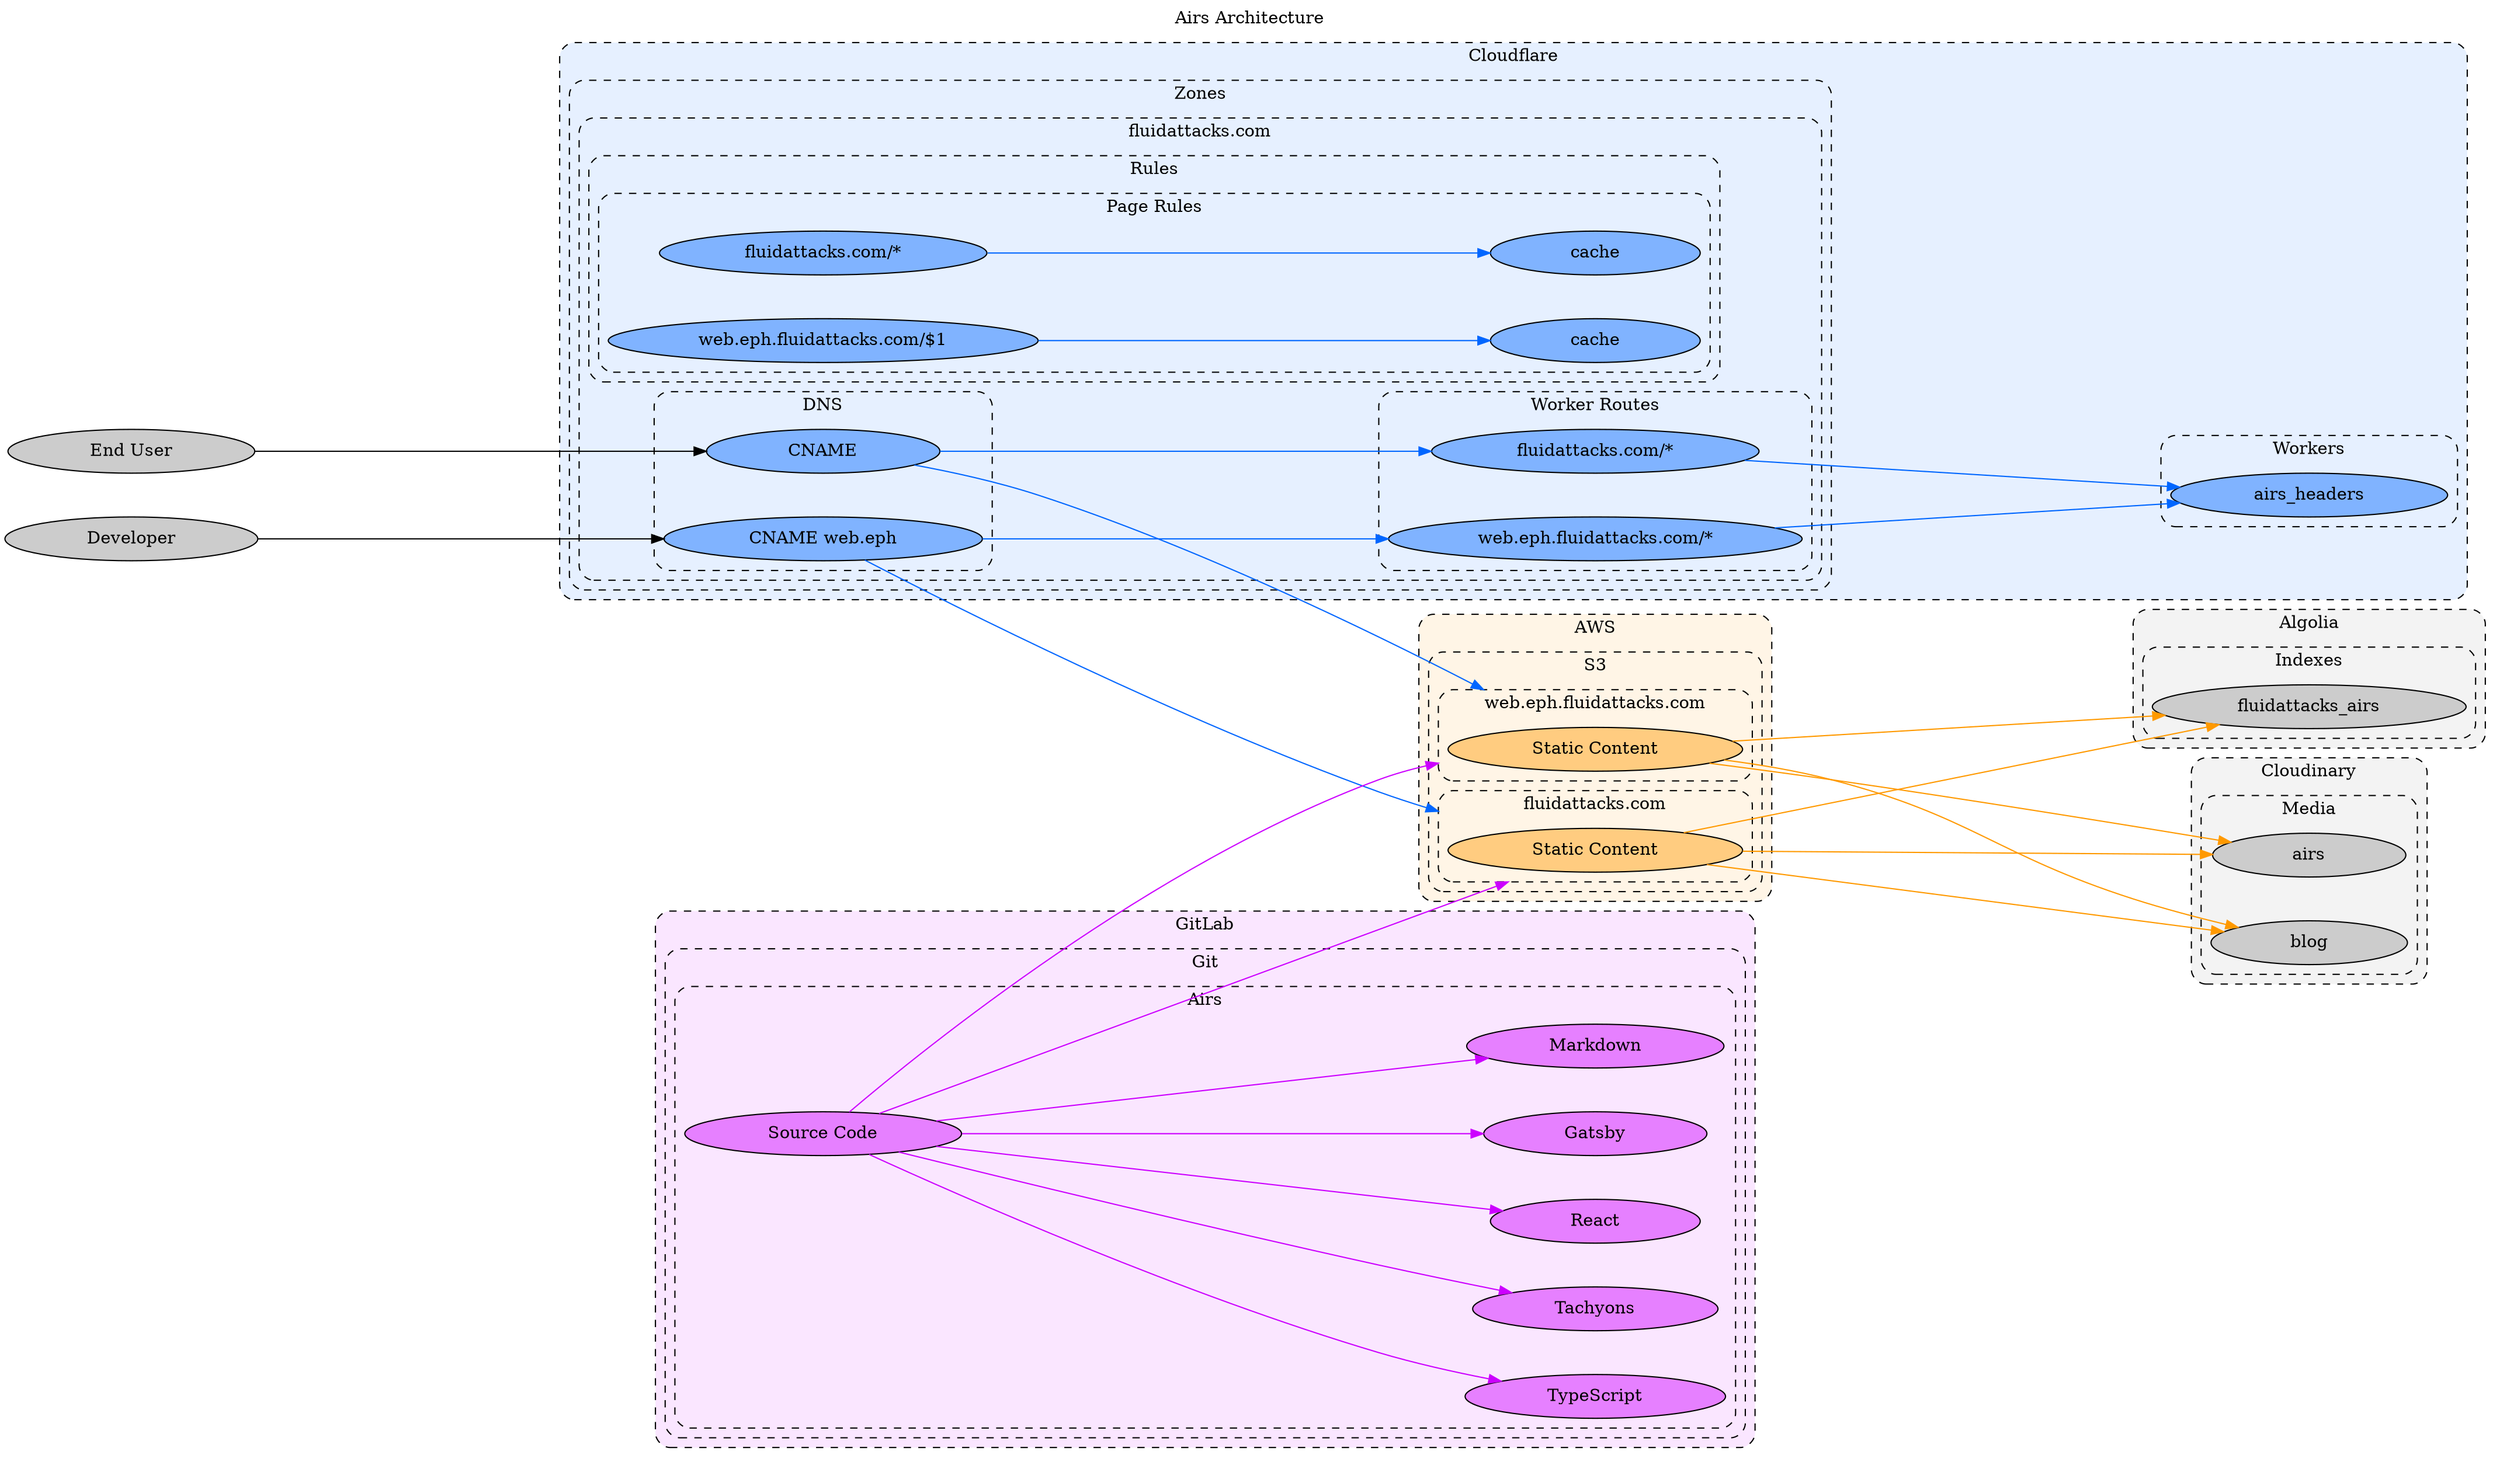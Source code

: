 digraph airs {
  label="Airs Architecture"
  labelloc="t"
  compound="true"
  concentrate="true"
  rankdir="LR"
  ranksep="4.0"
  nodesep="0.5"
  overlap="scalexy"

  node[style="filled" margin="0.8,0.0"]
  graph[style="dashed,rounded"]

  subgraph cluster_algolia {
    label="Algolia"
    bgcolor="0.0 0.0 0.95"
    node[fillcolor="0.0 0.0 0.8"]

    subgraph cluster_algolia_index {
      label="Indexes"

      algolia_airs[label="fluidattacks_airs"]
    }
  }

  subgraph cluster_aws {
    label="AWS"
    bgcolor="0.1 0.1 1.0"
    node[fillcolor="0.1 0.5 1.0"]

    subgraph cluster_aws_s3 {
      label="S3"

      subgraph cluster_aws_s3_airs_dev {
        label="web.eph.fluidattacks.com"

        aws_s3_airs_dev_static[label="Static Content" width="3.0"]
      }

      subgraph cluster_aws_s3_airs_prod {
        label="fluidattacks.com"

        aws_s3_airs_prod_static[label="Static Content" width="3.0"]
      }
    }
  }

  subgraph cluster_cloudflare {
    label="Cloudflare"
    bgcolor="0.6 0.1 1.0"
    node[fillcolor="0.6 0.5 1.0"]

    subgraph cluster_cloudflare_workers {
      label="Workers"

      cluster_cloudflare_workers_airs_headers[label="airs_headers"]
    }

    subgraph cluster_cloudflare_zones {
      label="Zones"

      subgraph cluster_cloudflare_zone_fluidattacks_com {
        label="fluidattacks.com"

        subgraph cluster_cloudflare_zone_fluidattacks_com_dns {
          label="DNS"

          cloudflare_zone_fluidattacks_com_dns_cname[label="CNAME"]
          cloudflare_zone_fluidattacks_com_dns_cname_web_eph[label="CNAME web.eph"]
        }

        subgraph cluster_cloudflare_zone_fluidattacks_com_rules {
          label="Rules"

          subgraph cluster_cloudflare_zone_fluidattacks_com_rules_page {
            label="Page Rules"

            cloudflare_zone_fluidattacks_com_rules_page[label="fluidattacks.com/*"]
            cloudflare_zone_fluidattacks_com_rules_page_cache[label="cache"]
            cloudflare_zone_fluidattacks_com_rules_page_web_eph[label="web.eph.fluidattacks.com/$1"]
            cloudflare_zone_fluidattacks_com_rules_page_web_eph_cache[label="cache"]
          }
        }

        subgraph cluster_cloudflare_zone_fluidattacks_com_worker_routes {
          label="Worker Routes"

          cloudflare_zone_fluidattacks_com_worker_route_dev[label="web.eph.fluidattacks.com/*"]
          cloudflare_zone_fluidattacks_com_worker_route_prod[label="fluidattacks.com/*"]
        }
      }
    }
  }

  subgraph cluster_cloudinary {
    label="Cloudinary"
    bgcolor="0.0 0.0 0.95"
    node[fillcolor="0.0 0.0 0.8"]

    subgraph cluster_cloudinary_media {
      label="Media"

      cloudinary_media_airs[label="airs"]
      cloudinary_media_blog[label="blog"]
    }
  }

  subgraph cluster_gitlab {
    label="GitLab"
    bgcolor="0.8 0.1 1.0"
    node[fillcolor="0.8 0.5 1.0"]

    subgraph cluster_gitlab_git {
      label="Git"

      subgraph cluster_gitlab_airs {
        label="Airs"

        gitlab_airs[label="Source Code"]
        gitlab_airs_gatsby[label="Gatsby"]
        gitlab_airs_markdown[label="Markdown"]
        gitlab_airs_typescript[label="TypeScript"]
        gitlab_airs_tachyons[label="Tachyons"]
        gitlab_airs_react[label="React"]
      }
    }
  }

  edge[color="0.1 1.0 1.0"]
  aws_s3_airs_dev_static -> algolia_airs[]
  aws_s3_airs_dev_static -> cloudinary_media_blog[]
  aws_s3_airs_dev_static -> cloudinary_media_airs[]
  aws_s3_airs_prod_static -> algolia_airs[]
  aws_s3_airs_prod_static -> cloudinary_media_blog[]
  aws_s3_airs_prod_static -> cloudinary_media_airs[]

  edge[color="0.6 1.0 1.0"]
  cloudflare_zone_fluidattacks_com_worker_route_dev -> cluster_cloudflare_workers_airs_headers[]
  cloudflare_zone_fluidattacks_com_worker_route_prod -> cluster_cloudflare_workers_airs_headers[]
  cloudflare_zone_fluidattacks_com_dns_cname -> cloudflare_zone_fluidattacks_com_worker_route_prod[]
  cloudflare_zone_fluidattacks_com_dns_cname_web_eph -> cloudflare_zone_fluidattacks_com_worker_route_dev[]
  cloudflare_zone_fluidattacks_com_dns_cname -> aws_s3_airs_dev_static[lhead="cluster_aws_s3_airs_dev"]
  cloudflare_zone_fluidattacks_com_dns_cname_web_eph -> aws_s3_airs_prod_static[lhead="cluster_aws_s3_airs_prod"]
  cloudflare_zone_fluidattacks_com_rules_page -> cloudflare_zone_fluidattacks_com_rules_page_cache[]
  cloudflare_zone_fluidattacks_com_rules_page_web_eph -> cloudflare_zone_fluidattacks_com_rules_page_web_eph_cache[]

  edge[color="0.8 1.0 1.0"]
  gitlab_airs -> aws_s3_airs_dev_static[lhead="cluster_aws_s3_airs_dev"]
  gitlab_airs -> aws_s3_airs_prod_static[lhead="cluster_aws_s3_airs_prod"]
  gitlab_airs -> gitlab_airs_gatsby[]
  gitlab_airs -> gitlab_airs_markdown[]
  gitlab_airs -> gitlab_airs_typescript[]
  gitlab_airs -> gitlab_airs_tachyons[]
  gitlab_airs -> gitlab_airs_react[]

  node[fillcolor="0.0 0.0 0.8"]
  customer[label="End User"]
  fluid_attacks_developer[label="Developer"]

  edge[color="0.0 0.0 0.0"]
  customer -> cloudflare_zone_fluidattacks_com_dns_cname[]
  fluid_attacks_developer -> cloudflare_zone_fluidattacks_com_dns_cname_web_eph[]
}
